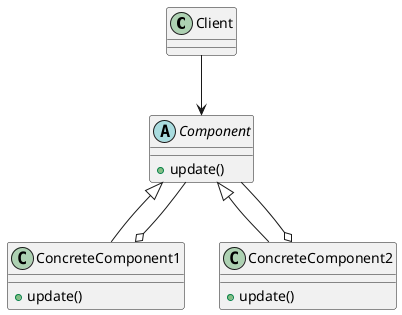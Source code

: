 @startuml

class Client

abstract class Component{
    + update()
}

class ConcreteComponent1{
    + update()
}

class ConcreteComponent2{
    + update()
}

Client --> Component
Component <|-- ConcreteComponent1
Component <|-- ConcreteComponent2
ConcreteComponent2 o-- Component
ConcreteComponent1 o-- Component

@enduml
